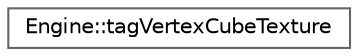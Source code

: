 digraph "Graphical Class Hierarchy"
{
 // LATEX_PDF_SIZE
  bgcolor="transparent";
  edge [fontname=Helvetica,fontsize=10,labelfontname=Helvetica,labelfontsize=10];
  node [fontname=Helvetica,fontsize=10,shape=box,height=0.2,width=0.4];
  rankdir="LR";
  Node0 [id="Node000000",label="Engine::tagVertexCubeTexture",height=0.2,width=0.4,color="grey40", fillcolor="white", style="filled",URL="$struct_engine_1_1tag_vertex_cube_texture.html",tooltip=" "];
}
